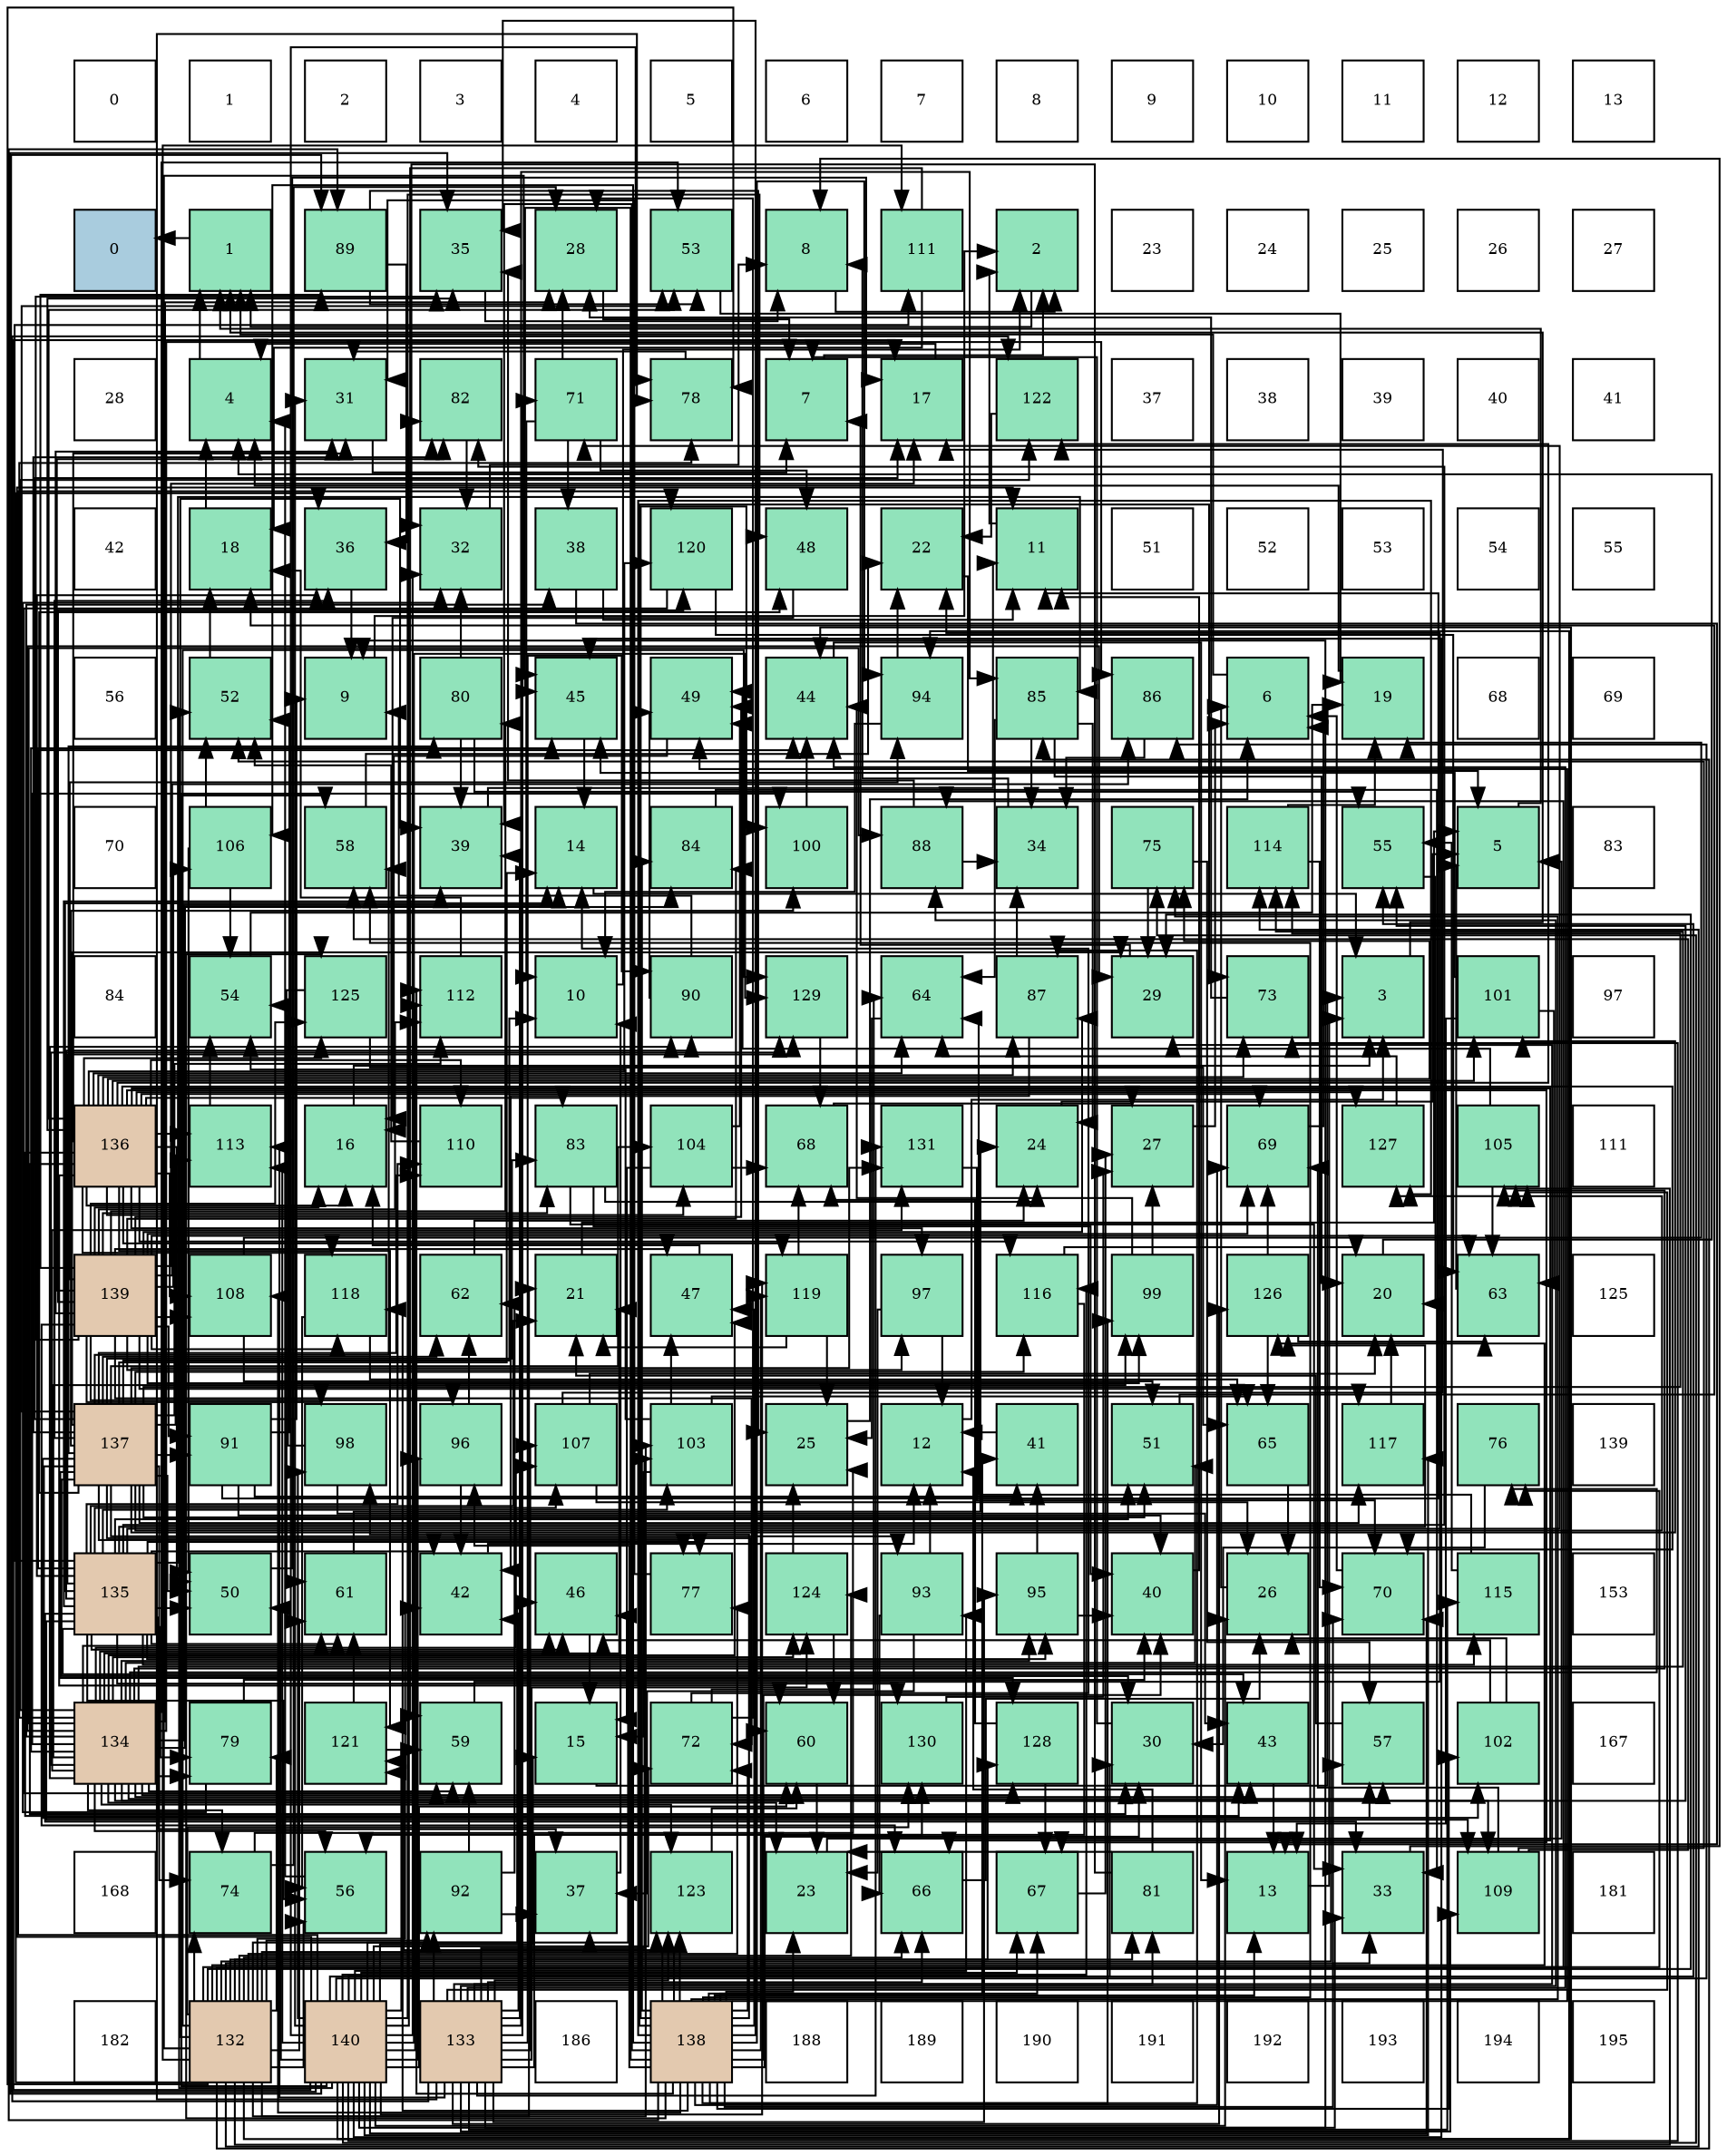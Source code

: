 digraph layout{
 rankdir=TB;
 splines=ortho;
 node [style=filled shape=square fixedsize=true width=0.6];
0[label="0", fontsize=8, fillcolor="#ffffff"];
1[label="1", fontsize=8, fillcolor="#ffffff"];
2[label="2", fontsize=8, fillcolor="#ffffff"];
3[label="3", fontsize=8, fillcolor="#ffffff"];
4[label="4", fontsize=8, fillcolor="#ffffff"];
5[label="5", fontsize=8, fillcolor="#ffffff"];
6[label="6", fontsize=8, fillcolor="#ffffff"];
7[label="7", fontsize=8, fillcolor="#ffffff"];
8[label="8", fontsize=8, fillcolor="#ffffff"];
9[label="9", fontsize=8, fillcolor="#ffffff"];
10[label="10", fontsize=8, fillcolor="#ffffff"];
11[label="11", fontsize=8, fillcolor="#ffffff"];
12[label="12", fontsize=8, fillcolor="#ffffff"];
13[label="13", fontsize=8, fillcolor="#ffffff"];
14[label="0", fontsize=8, fillcolor="#a9ccde"];
15[label="1", fontsize=8, fillcolor="#91e3bb"];
16[label="89", fontsize=8, fillcolor="#91e3bb"];
17[label="35", fontsize=8, fillcolor="#91e3bb"];
18[label="28", fontsize=8, fillcolor="#91e3bb"];
19[label="53", fontsize=8, fillcolor="#91e3bb"];
20[label="8", fontsize=8, fillcolor="#91e3bb"];
21[label="111", fontsize=8, fillcolor="#91e3bb"];
22[label="2", fontsize=8, fillcolor="#91e3bb"];
23[label="23", fontsize=8, fillcolor="#ffffff"];
24[label="24", fontsize=8, fillcolor="#ffffff"];
25[label="25", fontsize=8, fillcolor="#ffffff"];
26[label="26", fontsize=8, fillcolor="#ffffff"];
27[label="27", fontsize=8, fillcolor="#ffffff"];
28[label="28", fontsize=8, fillcolor="#ffffff"];
29[label="4", fontsize=8, fillcolor="#91e3bb"];
30[label="31", fontsize=8, fillcolor="#91e3bb"];
31[label="82", fontsize=8, fillcolor="#91e3bb"];
32[label="71", fontsize=8, fillcolor="#91e3bb"];
33[label="78", fontsize=8, fillcolor="#91e3bb"];
34[label="7", fontsize=8, fillcolor="#91e3bb"];
35[label="17", fontsize=8, fillcolor="#91e3bb"];
36[label="122", fontsize=8, fillcolor="#91e3bb"];
37[label="37", fontsize=8, fillcolor="#ffffff"];
38[label="38", fontsize=8, fillcolor="#ffffff"];
39[label="39", fontsize=8, fillcolor="#ffffff"];
40[label="40", fontsize=8, fillcolor="#ffffff"];
41[label="41", fontsize=8, fillcolor="#ffffff"];
42[label="42", fontsize=8, fillcolor="#ffffff"];
43[label="18", fontsize=8, fillcolor="#91e3bb"];
44[label="36", fontsize=8, fillcolor="#91e3bb"];
45[label="32", fontsize=8, fillcolor="#91e3bb"];
46[label="38", fontsize=8, fillcolor="#91e3bb"];
47[label="120", fontsize=8, fillcolor="#91e3bb"];
48[label="48", fontsize=8, fillcolor="#91e3bb"];
49[label="22", fontsize=8, fillcolor="#91e3bb"];
50[label="11", fontsize=8, fillcolor="#91e3bb"];
51[label="51", fontsize=8, fillcolor="#ffffff"];
52[label="52", fontsize=8, fillcolor="#ffffff"];
53[label="53", fontsize=8, fillcolor="#ffffff"];
54[label="54", fontsize=8, fillcolor="#ffffff"];
55[label="55", fontsize=8, fillcolor="#ffffff"];
56[label="56", fontsize=8, fillcolor="#ffffff"];
57[label="52", fontsize=8, fillcolor="#91e3bb"];
58[label="9", fontsize=8, fillcolor="#91e3bb"];
59[label="80", fontsize=8, fillcolor="#91e3bb"];
60[label="45", fontsize=8, fillcolor="#91e3bb"];
61[label="49", fontsize=8, fillcolor="#91e3bb"];
62[label="44", fontsize=8, fillcolor="#91e3bb"];
63[label="94", fontsize=8, fillcolor="#91e3bb"];
64[label="85", fontsize=8, fillcolor="#91e3bb"];
65[label="86", fontsize=8, fillcolor="#91e3bb"];
66[label="6", fontsize=8, fillcolor="#91e3bb"];
67[label="19", fontsize=8, fillcolor="#91e3bb"];
68[label="68", fontsize=8, fillcolor="#ffffff"];
69[label="69", fontsize=8, fillcolor="#ffffff"];
70[label="70", fontsize=8, fillcolor="#ffffff"];
71[label="106", fontsize=8, fillcolor="#91e3bb"];
72[label="58", fontsize=8, fillcolor="#91e3bb"];
73[label="39", fontsize=8, fillcolor="#91e3bb"];
74[label="14", fontsize=8, fillcolor="#91e3bb"];
75[label="84", fontsize=8, fillcolor="#91e3bb"];
76[label="100", fontsize=8, fillcolor="#91e3bb"];
77[label="88", fontsize=8, fillcolor="#91e3bb"];
78[label="34", fontsize=8, fillcolor="#91e3bb"];
79[label="75", fontsize=8, fillcolor="#91e3bb"];
80[label="114", fontsize=8, fillcolor="#91e3bb"];
81[label="55", fontsize=8, fillcolor="#91e3bb"];
82[label="5", fontsize=8, fillcolor="#91e3bb"];
83[label="83", fontsize=8, fillcolor="#ffffff"];
84[label="84", fontsize=8, fillcolor="#ffffff"];
85[label="54", fontsize=8, fillcolor="#91e3bb"];
86[label="125", fontsize=8, fillcolor="#91e3bb"];
87[label="112", fontsize=8, fillcolor="#91e3bb"];
88[label="10", fontsize=8, fillcolor="#91e3bb"];
89[label="90", fontsize=8, fillcolor="#91e3bb"];
90[label="129", fontsize=8, fillcolor="#91e3bb"];
91[label="64", fontsize=8, fillcolor="#91e3bb"];
92[label="87", fontsize=8, fillcolor="#91e3bb"];
93[label="29", fontsize=8, fillcolor="#91e3bb"];
94[label="73", fontsize=8, fillcolor="#91e3bb"];
95[label="3", fontsize=8, fillcolor="#91e3bb"];
96[label="101", fontsize=8, fillcolor="#91e3bb"];
97[label="97", fontsize=8, fillcolor="#ffffff"];
98[label="136", fontsize=8, fillcolor="#e3c9af"];
99[label="113", fontsize=8, fillcolor="#91e3bb"];
100[label="16", fontsize=8, fillcolor="#91e3bb"];
101[label="110", fontsize=8, fillcolor="#91e3bb"];
102[label="83", fontsize=8, fillcolor="#91e3bb"];
103[label="104", fontsize=8, fillcolor="#91e3bb"];
104[label="68", fontsize=8, fillcolor="#91e3bb"];
105[label="131", fontsize=8, fillcolor="#91e3bb"];
106[label="24", fontsize=8, fillcolor="#91e3bb"];
107[label="27", fontsize=8, fillcolor="#91e3bb"];
108[label="69", fontsize=8, fillcolor="#91e3bb"];
109[label="127", fontsize=8, fillcolor="#91e3bb"];
110[label="105", fontsize=8, fillcolor="#91e3bb"];
111[label="111", fontsize=8, fillcolor="#ffffff"];
112[label="139", fontsize=8, fillcolor="#e3c9af"];
113[label="108", fontsize=8, fillcolor="#91e3bb"];
114[label="118", fontsize=8, fillcolor="#91e3bb"];
115[label="62", fontsize=8, fillcolor="#91e3bb"];
116[label="21", fontsize=8, fillcolor="#91e3bb"];
117[label="47", fontsize=8, fillcolor="#91e3bb"];
118[label="119", fontsize=8, fillcolor="#91e3bb"];
119[label="97", fontsize=8, fillcolor="#91e3bb"];
120[label="116", fontsize=8, fillcolor="#91e3bb"];
121[label="99", fontsize=8, fillcolor="#91e3bb"];
122[label="126", fontsize=8, fillcolor="#91e3bb"];
123[label="20", fontsize=8, fillcolor="#91e3bb"];
124[label="63", fontsize=8, fillcolor="#91e3bb"];
125[label="125", fontsize=8, fillcolor="#ffffff"];
126[label="137", fontsize=8, fillcolor="#e3c9af"];
127[label="91", fontsize=8, fillcolor="#91e3bb"];
128[label="98", fontsize=8, fillcolor="#91e3bb"];
129[label="96", fontsize=8, fillcolor="#91e3bb"];
130[label="107", fontsize=8, fillcolor="#91e3bb"];
131[label="103", fontsize=8, fillcolor="#91e3bb"];
132[label="25", fontsize=8, fillcolor="#91e3bb"];
133[label="12", fontsize=8, fillcolor="#91e3bb"];
134[label="41", fontsize=8, fillcolor="#91e3bb"];
135[label="51", fontsize=8, fillcolor="#91e3bb"];
136[label="65", fontsize=8, fillcolor="#91e3bb"];
137[label="117", fontsize=8, fillcolor="#91e3bb"];
138[label="76", fontsize=8, fillcolor="#91e3bb"];
139[label="139", fontsize=8, fillcolor="#ffffff"];
140[label="135", fontsize=8, fillcolor="#e3c9af"];
141[label="50", fontsize=8, fillcolor="#91e3bb"];
142[label="61", fontsize=8, fillcolor="#91e3bb"];
143[label="42", fontsize=8, fillcolor="#91e3bb"];
144[label="46", fontsize=8, fillcolor="#91e3bb"];
145[label="77", fontsize=8, fillcolor="#91e3bb"];
146[label="124", fontsize=8, fillcolor="#91e3bb"];
147[label="93", fontsize=8, fillcolor="#91e3bb"];
148[label="95", fontsize=8, fillcolor="#91e3bb"];
149[label="40", fontsize=8, fillcolor="#91e3bb"];
150[label="26", fontsize=8, fillcolor="#91e3bb"];
151[label="70", fontsize=8, fillcolor="#91e3bb"];
152[label="115", fontsize=8, fillcolor="#91e3bb"];
153[label="153", fontsize=8, fillcolor="#ffffff"];
154[label="134", fontsize=8, fillcolor="#e3c9af"];
155[label="79", fontsize=8, fillcolor="#91e3bb"];
156[label="121", fontsize=8, fillcolor="#91e3bb"];
157[label="59", fontsize=8, fillcolor="#91e3bb"];
158[label="15", fontsize=8, fillcolor="#91e3bb"];
159[label="72", fontsize=8, fillcolor="#91e3bb"];
160[label="60", fontsize=8, fillcolor="#91e3bb"];
161[label="130", fontsize=8, fillcolor="#91e3bb"];
162[label="128", fontsize=8, fillcolor="#91e3bb"];
163[label="30", fontsize=8, fillcolor="#91e3bb"];
164[label="43", fontsize=8, fillcolor="#91e3bb"];
165[label="57", fontsize=8, fillcolor="#91e3bb"];
166[label="102", fontsize=8, fillcolor="#91e3bb"];
167[label="167", fontsize=8, fillcolor="#ffffff"];
168[label="168", fontsize=8, fillcolor="#ffffff"];
169[label="74", fontsize=8, fillcolor="#91e3bb"];
170[label="56", fontsize=8, fillcolor="#91e3bb"];
171[label="92", fontsize=8, fillcolor="#91e3bb"];
172[label="37", fontsize=8, fillcolor="#91e3bb"];
173[label="123", fontsize=8, fillcolor="#91e3bb"];
174[label="23", fontsize=8, fillcolor="#91e3bb"];
175[label="66", fontsize=8, fillcolor="#91e3bb"];
176[label="67", fontsize=8, fillcolor="#91e3bb"];
177[label="81", fontsize=8, fillcolor="#91e3bb"];
178[label="13", fontsize=8, fillcolor="#91e3bb"];
179[label="33", fontsize=8, fillcolor="#91e3bb"];
180[label="109", fontsize=8, fillcolor="#91e3bb"];
181[label="181", fontsize=8, fillcolor="#ffffff"];
182[label="182", fontsize=8, fillcolor="#ffffff"];
183[label="132", fontsize=8, fillcolor="#e3c9af"];
184[label="140", fontsize=8, fillcolor="#e3c9af"];
185[label="133", fontsize=8, fillcolor="#e3c9af"];
186[label="186", fontsize=8, fillcolor="#ffffff"];
187[label="138", fontsize=8, fillcolor="#e3c9af"];
188[label="188", fontsize=8, fillcolor="#ffffff"];
189[label="189", fontsize=8, fillcolor="#ffffff"];
190[label="190", fontsize=8, fillcolor="#ffffff"];
191[label="191", fontsize=8, fillcolor="#ffffff"];
192[label="192", fontsize=8, fillcolor="#ffffff"];
193[label="193", fontsize=8, fillcolor="#ffffff"];
194[label="194", fontsize=8, fillcolor="#ffffff"];
195[label="195", fontsize=8, fillcolor="#ffffff"];
edge [constraint=false, style=vis];15 -> 14;
22 -> 15;
95 -> 15;
29 -> 15;
82 -> 15;
66 -> 15;
34 -> 22;
20 -> 22;
58 -> 22;
88 -> 22;
50 -> 22;
133 -> 95;
178 -> 95;
74 -> 95;
158 -> 95;
100 -> 95;
35 -> 29;
43 -> 29;
67 -> 29;
123 -> 29;
116 -> 82;
49 -> 82;
174 -> 82;
106 -> 82;
132 -> 66;
150 -> 66;
107 -> 66;
18 -> 34;
93 -> 34;
163 -> 34;
30 -> 34;
45 -> 20;
179 -> 20;
78 -> 20;
17 -> 20;
44 -> 58;
172 -> 88;
46 -> 50;
46 -> 178;
73 -> 50;
149 -> 50;
134 -> 133;
143 -> 133;
164 -> 178;
62 -> 178;
60 -> 74;
144 -> 158;
117 -> 100;
48 -> 100;
61 -> 100;
141 -> 35;
135 -> 43;
57 -> 43;
19 -> 67;
85 -> 67;
81 -> 123;
170 -> 29;
165 -> 116;
72 -> 49;
157 -> 49;
160 -> 174;
142 -> 106;
115 -> 106;
124 -> 82;
91 -> 132;
136 -> 150;
175 -> 150;
176 -> 107;
104 -> 107;
108 -> 66;
151 -> 66;
32 -> 88;
32 -> 18;
32 -> 46;
32 -> 48;
159 -> 74;
159 -> 18;
159 -> 91;
94 -> 18;
169 -> 132;
169 -> 18;
79 -> 93;
79 -> 165;
138 -> 163;
145 -> 30;
33 -> 30;
155 -> 45;
155 -> 149;
59 -> 45;
59 -> 73;
59 -> 81;
177 -> 133;
177 -> 174;
177 -> 45;
31 -> 45;
102 -> 106;
102 -> 179;
102 -> 149;
75 -> 179;
64 -> 123;
64 -> 106;
64 -> 78;
64 -> 91;
65 -> 78;
92 -> 78;
92 -> 143;
77 -> 78;
77 -> 17;
16 -> 132;
16 -> 44;
16 -> 19;
89 -> 58;
89 -> 61;
127 -> 58;
127 -> 50;
127 -> 149;
127 -> 134;
127 -> 57;
171 -> 172;
171 -> 157;
171 -> 115;
147 -> 133;
147 -> 172;
147 -> 175;
63 -> 88;
63 -> 49;
148 -> 149;
148 -> 134;
129 -> 143;
129 -> 115;
119 -> 133;
119 -> 174;
128 -> 164;
128 -> 85;
121 -> 107;
121 -> 62;
76 -> 62;
96 -> 178;
96 -> 60;
96 -> 124;
166 -> 150;
166 -> 144;
131 -> 158;
131 -> 117;
131 -> 85;
131 -> 136;
103 -> 158;
103 -> 61;
103 -> 104;
110 -> 61;
110 -> 124;
71 -> 141;
71 -> 57;
71 -> 85;
130 -> 35;
130 -> 123;
130 -> 150;
113 -> 67;
113 -> 135;
180 -> 57;
180 -> 72;
180 -> 108;
101 -> 57;
21 -> 43;
21 -> 157;
87 -> 43;
99 -> 85;
80 -> 67;
80 -> 151;
152 -> 81;
152 -> 91;
120 -> 123;
120 -> 170;
137 -> 123;
114 -> 170;
114 -> 136;
118 -> 116;
118 -> 132;
118 -> 104;
47 -> 157;
47 -> 124;
156 -> 157;
156 -> 142;
36 -> 49;
173 -> 160;
146 -> 132;
146 -> 160;
86 -> 142;
86 -> 136;
122 -> 124;
122 -> 136;
122 -> 108;
109 -> 91;
162 -> 176;
162 -> 104;
90 -> 104;
161 -> 107;
105 -> 151;
183 -> 116;
183 -> 93;
183 -> 179;
183 -> 44;
183 -> 73;
183 -> 143;
183 -> 62;
183 -> 60;
183 -> 144;
183 -> 170;
183 -> 165;
183 -> 142;
183 -> 175;
183 -> 169;
183 -> 138;
183 -> 145;
183 -> 33;
183 -> 155;
183 -> 177;
183 -> 64;
183 -> 77;
183 -> 171;
183 -> 131;
183 -> 110;
183 -> 21;
183 -> 80;
183 -> 173;
183 -> 146;
183 -> 122;
183 -> 162;
183 -> 90;
183 -> 161;
185 -> 93;
185 -> 179;
185 -> 73;
185 -> 143;
185 -> 62;
185 -> 175;
185 -> 32;
185 -> 33;
185 -> 177;
185 -> 64;
185 -> 77;
185 -> 89;
185 -> 171;
185 -> 148;
185 -> 131;
185 -> 110;
185 -> 130;
185 -> 180;
185 -> 99;
185 -> 152;
185 -> 36;
185 -> 173;
185 -> 146;
185 -> 122;
185 -> 161;
185 -> 105;
154 -> 74;
154 -> 116;
154 -> 174;
154 -> 18;
154 -> 93;
154 -> 46;
154 -> 164;
154 -> 60;
154 -> 144;
154 -> 117;
154 -> 135;
154 -> 19;
154 -> 81;
154 -> 170;
154 -> 165;
154 -> 157;
154 -> 142;
154 -> 169;
154 -> 138;
154 -> 33;
154 -> 155;
154 -> 75;
154 -> 65;
154 -> 77;
154 -> 89;
154 -> 148;
154 -> 121;
154 -> 76;
154 -> 110;
154 -> 130;
154 -> 180;
154 -> 80;
154 -> 36;
154 -> 173;
154 -> 146;
154 -> 162;
154 -> 90;
154 -> 105;
140 -> 74;
140 -> 116;
140 -> 179;
140 -> 44;
140 -> 172;
140 -> 73;
140 -> 143;
140 -> 164;
140 -> 62;
140 -> 144;
140 -> 141;
140 -> 135;
140 -> 170;
140 -> 142;
140 -> 32;
140 -> 145;
140 -> 155;
140 -> 31;
140 -> 64;
140 -> 89;
140 -> 148;
140 -> 131;
140 -> 130;
140 -> 180;
140 -> 101;
140 -> 21;
140 -> 152;
140 -> 122;
140 -> 90;
140 -> 161;
98 -> 100;
98 -> 163;
98 -> 30;
98 -> 17;
98 -> 164;
98 -> 141;
98 -> 19;
98 -> 160;
98 -> 91;
98 -> 175;
98 -> 176;
98 -> 108;
98 -> 151;
98 -> 94;
98 -> 79;
98 -> 102;
98 -> 92;
98 -> 119;
98 -> 96;
98 -> 103;
98 -> 113;
98 -> 101;
98 -> 99;
98 -> 120;
98 -> 114;
98 -> 118;
98 -> 47;
98 -> 156;
98 -> 36;
98 -> 86;
98 -> 109;
126 -> 88;
126 -> 74;
126 -> 35;
126 -> 93;
126 -> 163;
126 -> 44;
126 -> 48;
126 -> 141;
126 -> 135;
126 -> 19;
126 -> 165;
126 -> 72;
126 -> 160;
126 -> 115;
126 -> 169;
126 -> 145;
126 -> 59;
126 -> 31;
126 -> 102;
126 -> 127;
126 -> 147;
126 -> 76;
126 -> 96;
126 -> 166;
126 -> 103;
126 -> 101;
126 -> 87;
126 -> 99;
126 -> 80;
126 -> 120;
126 -> 137;
126 -> 109;
126 -> 162;
126 -> 105;
187 -> 178;
187 -> 174;
187 -> 163;
187 -> 17;
187 -> 172;
187 -> 73;
187 -> 149;
187 -> 134;
187 -> 60;
187 -> 117;
187 -> 61;
187 -> 72;
187 -> 176;
187 -> 108;
187 -> 151;
187 -> 159;
187 -> 94;
187 -> 79;
187 -> 75;
187 -> 92;
187 -> 16;
187 -> 63;
187 -> 129;
187 -> 128;
187 -> 121;
187 -> 76;
187 -> 166;
187 -> 71;
187 -> 113;
187 -> 87;
187 -> 114;
187 -> 118;
187 -> 156;
187 -> 173;
187 -> 86;
187 -> 109;
112 -> 100;
112 -> 35;
112 -> 30;
112 -> 17;
112 -> 117;
112 -> 61;
112 -> 124;
112 -> 175;
112 -> 108;
112 -> 159;
112 -> 59;
112 -> 31;
112 -> 102;
112 -> 75;
112 -> 65;
112 -> 92;
112 -> 16;
112 -> 127;
112 -> 63;
112 -> 129;
112 -> 119;
112 -> 128;
112 -> 121;
112 -> 71;
112 -> 113;
112 -> 87;
112 -> 137;
112 -> 114;
112 -> 47;
112 -> 86;
184 -> 58;
184 -> 50;
184 -> 158;
184 -> 35;
184 -> 150;
184 -> 163;
184 -> 30;
184 -> 45;
184 -> 17;
184 -> 60;
184 -> 144;
184 -> 48;
184 -> 141;
184 -> 57;
184 -> 81;
184 -> 72;
184 -> 160;
184 -> 176;
184 -> 151;
184 -> 159;
184 -> 94;
184 -> 79;
184 -> 33;
184 -> 31;
184 -> 65;
184 -> 16;
184 -> 147;
184 -> 63;
184 -> 129;
184 -> 128;
184 -> 87;
184 -> 99;
184 -> 120;
184 -> 137;
184 -> 118;
184 -> 47;
184 -> 156;
184 -> 90;
edge [constraint=true, style=invis];
0 -> 14 -> 28 -> 42 -> 56 -> 70 -> 84 -> 98 -> 112 -> 126 -> 140 -> 154 -> 168 -> 182;
1 -> 15 -> 29 -> 43 -> 57 -> 71 -> 85 -> 99 -> 113 -> 127 -> 141 -> 155 -> 169 -> 183;
2 -> 16 -> 30 -> 44 -> 58 -> 72 -> 86 -> 100 -> 114 -> 128 -> 142 -> 156 -> 170 -> 184;
3 -> 17 -> 31 -> 45 -> 59 -> 73 -> 87 -> 101 -> 115 -> 129 -> 143 -> 157 -> 171 -> 185;
4 -> 18 -> 32 -> 46 -> 60 -> 74 -> 88 -> 102 -> 116 -> 130 -> 144 -> 158 -> 172 -> 186;
5 -> 19 -> 33 -> 47 -> 61 -> 75 -> 89 -> 103 -> 117 -> 131 -> 145 -> 159 -> 173 -> 187;
6 -> 20 -> 34 -> 48 -> 62 -> 76 -> 90 -> 104 -> 118 -> 132 -> 146 -> 160 -> 174 -> 188;
7 -> 21 -> 35 -> 49 -> 63 -> 77 -> 91 -> 105 -> 119 -> 133 -> 147 -> 161 -> 175 -> 189;
8 -> 22 -> 36 -> 50 -> 64 -> 78 -> 92 -> 106 -> 120 -> 134 -> 148 -> 162 -> 176 -> 190;
9 -> 23 -> 37 -> 51 -> 65 -> 79 -> 93 -> 107 -> 121 -> 135 -> 149 -> 163 -> 177 -> 191;
10 -> 24 -> 38 -> 52 -> 66 -> 80 -> 94 -> 108 -> 122 -> 136 -> 150 -> 164 -> 178 -> 192;
11 -> 25 -> 39 -> 53 -> 67 -> 81 -> 95 -> 109 -> 123 -> 137 -> 151 -> 165 -> 179 -> 193;
12 -> 26 -> 40 -> 54 -> 68 -> 82 -> 96 -> 110 -> 124 -> 138 -> 152 -> 166 -> 180 -> 194;
13 -> 27 -> 41 -> 55 -> 69 -> 83 -> 97 -> 111 -> 125 -> 139 -> 153 -> 167 -> 181 -> 195;
rank = same {0 -> 1 -> 2 -> 3 -> 4 -> 5 -> 6 -> 7 -> 8 -> 9 -> 10 -> 11 -> 12 -> 13};
rank = same {14 -> 15 -> 16 -> 17 -> 18 -> 19 -> 20 -> 21 -> 22 -> 23 -> 24 -> 25 -> 26 -> 27};
rank = same {28 -> 29 -> 30 -> 31 -> 32 -> 33 -> 34 -> 35 -> 36 -> 37 -> 38 -> 39 -> 40 -> 41};
rank = same {42 -> 43 -> 44 -> 45 -> 46 -> 47 -> 48 -> 49 -> 50 -> 51 -> 52 -> 53 -> 54 -> 55};
rank = same {56 -> 57 -> 58 -> 59 -> 60 -> 61 -> 62 -> 63 -> 64 -> 65 -> 66 -> 67 -> 68 -> 69};
rank = same {70 -> 71 -> 72 -> 73 -> 74 -> 75 -> 76 -> 77 -> 78 -> 79 -> 80 -> 81 -> 82 -> 83};
rank = same {84 -> 85 -> 86 -> 87 -> 88 -> 89 -> 90 -> 91 -> 92 -> 93 -> 94 -> 95 -> 96 -> 97};
rank = same {98 -> 99 -> 100 -> 101 -> 102 -> 103 -> 104 -> 105 -> 106 -> 107 -> 108 -> 109 -> 110 -> 111};
rank = same {112 -> 113 -> 114 -> 115 -> 116 -> 117 -> 118 -> 119 -> 120 -> 121 -> 122 -> 123 -> 124 -> 125};
rank = same {126 -> 127 -> 128 -> 129 -> 130 -> 131 -> 132 -> 133 -> 134 -> 135 -> 136 -> 137 -> 138 -> 139};
rank = same {140 -> 141 -> 142 -> 143 -> 144 -> 145 -> 146 -> 147 -> 148 -> 149 -> 150 -> 151 -> 152 -> 153};
rank = same {154 -> 155 -> 156 -> 157 -> 158 -> 159 -> 160 -> 161 -> 162 -> 163 -> 164 -> 165 -> 166 -> 167};
rank = same {168 -> 169 -> 170 -> 171 -> 172 -> 173 -> 174 -> 175 -> 176 -> 177 -> 178 -> 179 -> 180 -> 181};
rank = same {182 -> 183 -> 184 -> 185 -> 186 -> 187 -> 188 -> 189 -> 190 -> 191 -> 192 -> 193 -> 194 -> 195};
}
